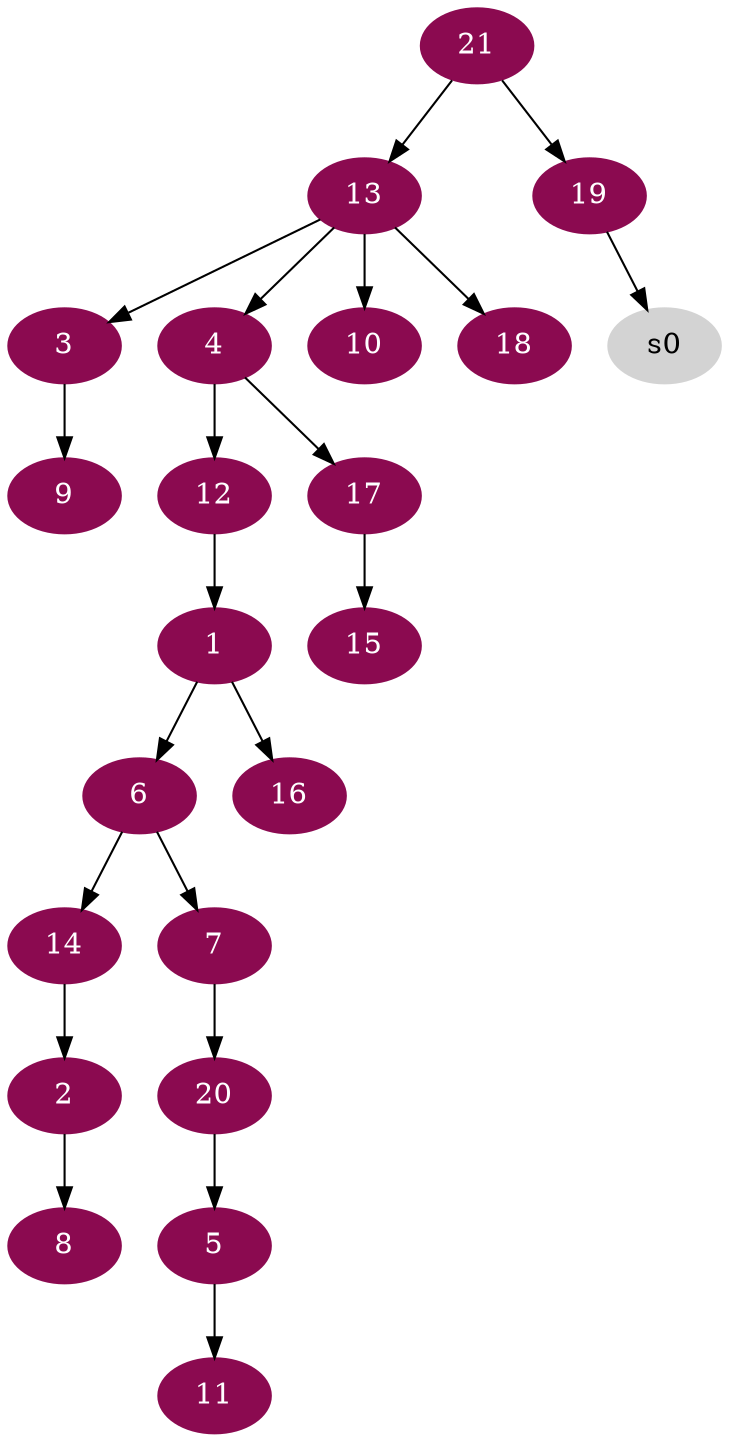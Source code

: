 digraph G {
node [color=deeppink4, style=filled, fontcolor=white];
12 -> 1;
14 -> 2;
13 -> 3;
13 -> 4;
20 -> 5;
1 -> 6;
6 -> 7;
2 -> 8;
3 -> 9;
13 -> 10;
5 -> 11;
4 -> 12;
21 -> 13;
6 -> 14;
17 -> 15;
1 -> 16;
4 -> 17;
13 -> 18;
21 -> 19;
7 -> 20;
node [color=lightgrey, style=filled, fontcolor=black];
19 -> s0;
}

